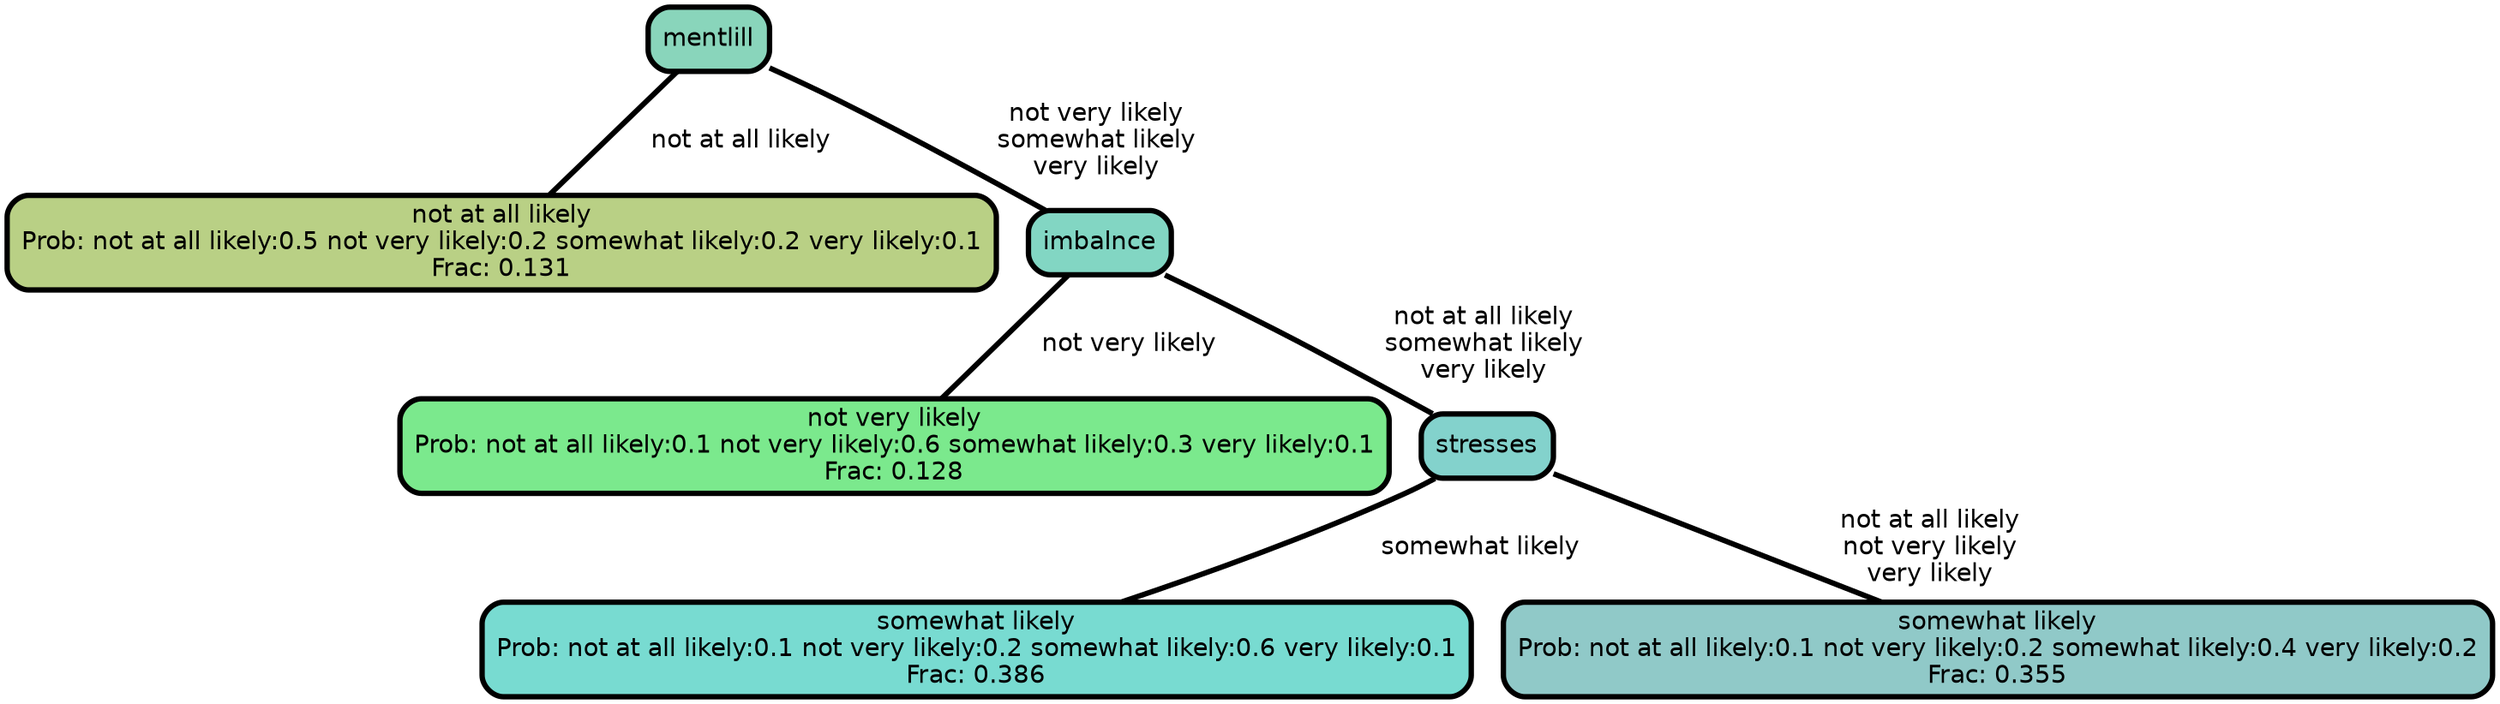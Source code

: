 graph Tree {
node [shape=box, style="filled, rounded",color="black",penwidth="3",fontcolor="black",                 fontname=helvetica] ;
graph [ranksep="0 equally", splines=straight,                 bgcolor=transparent, dpi=200] ;
edge [fontname=helvetica, color=black] ;
0 [label="not at all likely
Prob: not at all likely:0.5 not very likely:0.2 somewhat likely:0.2 very likely:0.1
Frac: 0.131", fillcolor="#b9d085"] ;
1 [label="mentlill", fillcolor="#89d5bb"] ;
2 [label="not very likely
Prob: not at all likely:0.1 not very likely:0.6 somewhat likely:0.3 very likely:0.1
Frac: 0.128", fillcolor="#7be98d"] ;
3 [label="imbalnce", fillcolor="#82d6c3"] ;
4 [label="somewhat likely
Prob: not at all likely:0.1 not very likely:0.2 somewhat likely:0.6 very likely:0.1
Frac: 0.386", fillcolor="#78dbd1"] ;
5 [label="stresses", fillcolor="#83d2cc"] ;
6 [label="somewhat likely
Prob: not at all likely:0.1 not very likely:0.2 somewhat likely:0.4 very likely:0.2
Frac: 0.355", fillcolor="#90c9c8"] ;
1 -- 0 [label=" not at all likely",penwidth=3] ;
1 -- 3 [label=" not very likely\n somewhat likely\n very likely",penwidth=3] ;
3 -- 2 [label=" not very likely",penwidth=3] ;
3 -- 5 [label=" not at all likely\n somewhat likely\n very likely",penwidth=3] ;
5 -- 4 [label=" somewhat likely",penwidth=3] ;
5 -- 6 [label=" not at all likely\n not very likely\n very likely",penwidth=3] ;
{rank = same;}}